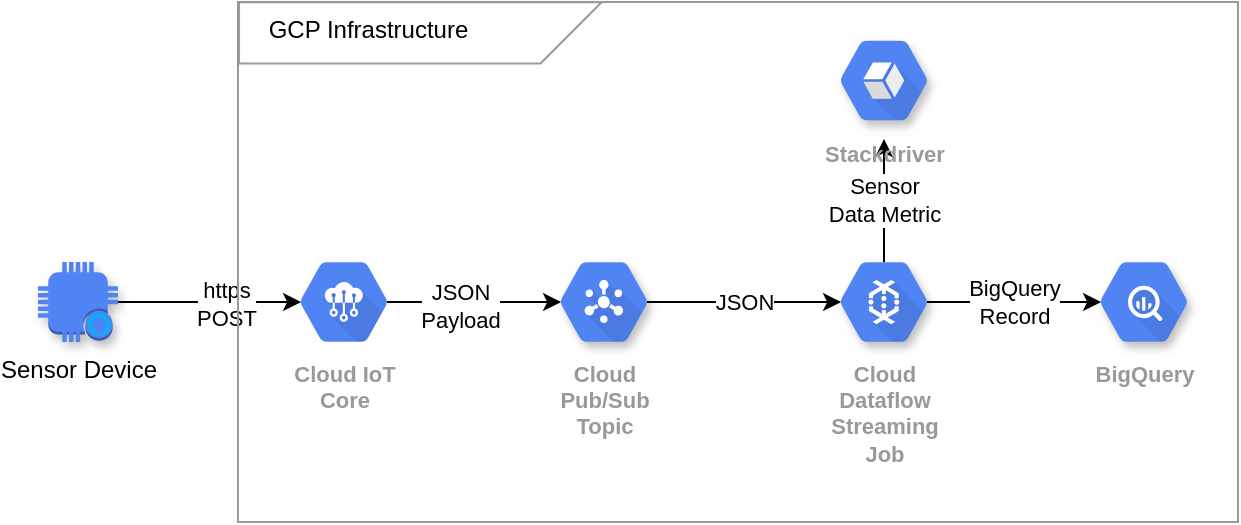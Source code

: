 <mxfile version="13.8.3" type="github" pages="2">
  <diagram id="6YZgfYD54lgICNXOSClO" name="Page-1">
    <mxGraphModel dx="721" dy="423" grid="1" gridSize="10" guides="1" tooltips="1" connect="1" arrows="1" fold="1" page="1" pageScale="1" pageWidth="850" pageHeight="1100" math="0" shadow="0">
      <root>
        <mxCell id="0" />
        <mxCell id="1" parent="0" />
        <mxCell id="aIGsuu7PZGqgF0DpAvw9-4" style="edgeStyle=orthogonalEdgeStyle;rounded=0;orthogonalLoop=1;jettySize=auto;html=1;exitX=0.825;exitY=0.5;exitDx=0;exitDy=0;exitPerimeter=0;entryX=0.175;entryY=0.5;entryDx=0;entryDy=0;entryPerimeter=0;" edge="1" parent="1" source="LUAZlB9GY4TvRt2_GT7k-1" target="aIGsuu7PZGqgF0DpAvw9-3">
          <mxGeometry relative="1" as="geometry" />
        </mxCell>
        <mxCell id="8xCyu5L2LR6TyiC7LhDT-9" value="&lt;div&gt;JSON&lt;/div&gt;&lt;div&gt;Payload&lt;br&gt;&lt;/div&gt;" style="edgeLabel;html=1;align=center;verticalAlign=middle;resizable=0;points=[];" vertex="1" connectable="0" parent="aIGsuu7PZGqgF0DpAvw9-4">
          <mxGeometry x="-0.167" y="-2" relative="1" as="geometry">
            <mxPoint as="offset" />
          </mxGeometry>
        </mxCell>
        <mxCell id="LUAZlB9GY4TvRt2_GT7k-1" value="Cloud IoT&#xa;Core" style="html=1;fillColor=#5184F3;strokeColor=none;verticalAlign=top;labelPosition=center;verticalLabelPosition=bottom;align=center;spacingTop=-6;fontSize=11;fontStyle=1;fontColor=#999999;shape=mxgraph.gcp2.hexIcon;prIcon=cloud_iot_core" parent="1" vertex="1">
          <mxGeometry x="180" y="210.75" width="66" height="58.5" as="geometry" />
        </mxCell>
        <mxCell id="8xCyu5L2LR6TyiC7LhDT-5" style="edgeStyle=orthogonalEdgeStyle;rounded=0;orthogonalLoop=1;jettySize=auto;html=1;exitX=1;exitY=0.5;exitDx=0;exitDy=0;exitPerimeter=0;entryX=0.175;entryY=0.5;entryDx=0;entryDy=0;entryPerimeter=0;" edge="1" parent="1" source="LUAZlB9GY4TvRt2_GT7k-2" target="LUAZlB9GY4TvRt2_GT7k-1">
          <mxGeometry relative="1" as="geometry" />
        </mxCell>
        <mxCell id="8xCyu5L2LR6TyiC7LhDT-6" value="&lt;div&gt;https &lt;br&gt;&lt;/div&gt;&lt;div&gt;POST&lt;/div&gt;" style="edgeLabel;html=1;align=center;verticalAlign=middle;resizable=0;points=[];" vertex="1" connectable="0" parent="8xCyu5L2LR6TyiC7LhDT-5">
          <mxGeometry x="0.183" y="-1" relative="1" as="geometry">
            <mxPoint as="offset" />
          </mxGeometry>
        </mxCell>
        <mxCell id="LUAZlB9GY4TvRt2_GT7k-2" value="Sensor Device" style="outlineConnect=0;dashed=0;verticalLabelPosition=bottom;verticalAlign=top;align=center;html=1;shape=mxgraph.aws3.alexa_enabled_device;gradientColor=none;shadow=1;fillColor=#5184F3;" parent="1" vertex="1">
          <mxGeometry x="60" y="220" width="40" height="40" as="geometry" />
        </mxCell>
        <mxCell id="aIGsuu7PZGqgF0DpAvw9-1" value="BigQuery" style="html=1;fillColor=#5184F3;strokeColor=none;verticalAlign=top;labelPosition=center;verticalLabelPosition=bottom;align=center;spacingTop=-6;fontSize=11;fontStyle=1;fontColor=#999999;shape=mxgraph.gcp2.hexIcon;prIcon=bigquery;shadow=1;dashed=1;" vertex="1" parent="1">
          <mxGeometry x="580" y="210.75" width="66" height="58.5" as="geometry" />
        </mxCell>
        <mxCell id="aIGsuu7PZGqgF0DpAvw9-6" value="&lt;div&gt;BigQuery&lt;/div&gt;&lt;div&gt;Record&lt;br&gt;&lt;/div&gt;" style="edgeStyle=orthogonalEdgeStyle;rounded=0;orthogonalLoop=1;jettySize=auto;html=1;exitX=0.825;exitY=0.5;exitDx=0;exitDy=0;exitPerimeter=0;entryX=0.175;entryY=0.5;entryDx=0;entryDy=0;entryPerimeter=0;" edge="1" parent="1" source="aIGsuu7PZGqgF0DpAvw9-2" target="aIGsuu7PZGqgF0DpAvw9-1">
          <mxGeometry relative="1" as="geometry" />
        </mxCell>
        <mxCell id="8xCyu5L2LR6TyiC7LhDT-10" value="&lt;div&gt;Sensor&lt;/div&gt;&lt;div&gt;Data Metric&lt;br&gt;&lt;/div&gt;" style="edgeStyle=orthogonalEdgeStyle;rounded=0;orthogonalLoop=1;jettySize=auto;html=1;exitX=0.5;exitY=0.16;exitDx=0;exitDy=0;exitPerimeter=0;" edge="1" parent="1" source="aIGsuu7PZGqgF0DpAvw9-2" target="aIGsuu7PZGqgF0DpAvw9-7">
          <mxGeometry relative="1" as="geometry" />
        </mxCell>
        <mxCell id="aIGsuu7PZGqgF0DpAvw9-2" value="Cloud&lt;br&gt;&lt;div&gt;Dataflow&lt;/div&gt;&lt;div&gt;Streaming&lt;/div&gt;&lt;div&gt;Job&lt;br&gt;&lt;/div&gt;" style="html=1;fillColor=#5184F3;strokeColor=none;verticalAlign=top;labelPosition=center;verticalLabelPosition=bottom;align=center;spacingTop=-6;fontSize=11;fontStyle=1;fontColor=#999999;shape=mxgraph.gcp2.hexIcon;prIcon=cloud_dataflow;shadow=1;dashed=1;" vertex="1" parent="1">
          <mxGeometry x="450" y="210.75" width="66" height="58.5" as="geometry" />
        </mxCell>
        <mxCell id="8xCyu5L2LR6TyiC7LhDT-11" value="JSON" style="edgeStyle=orthogonalEdgeStyle;rounded=0;orthogonalLoop=1;jettySize=auto;html=1;exitX=0.825;exitY=0.5;exitDx=0;exitDy=0;exitPerimeter=0;entryX=0.175;entryY=0.5;entryDx=0;entryDy=0;entryPerimeter=0;" edge="1" parent="1" source="aIGsuu7PZGqgF0DpAvw9-3" target="aIGsuu7PZGqgF0DpAvw9-2">
          <mxGeometry relative="1" as="geometry" />
        </mxCell>
        <mxCell id="aIGsuu7PZGqgF0DpAvw9-3" value="Cloud&lt;br&gt;&lt;div&gt;Pub/Sub&lt;/div&gt;&lt;div&gt;Topic&lt;/div&gt;" style="html=1;fillColor=#5184F3;strokeColor=none;verticalAlign=top;labelPosition=center;verticalLabelPosition=bottom;align=center;spacingTop=-6;fontSize=11;fontStyle=1;fontColor=#999999;shape=mxgraph.gcp2.hexIcon;prIcon=cloud_pubsub;shadow=1;dashed=1;" vertex="1" parent="1">
          <mxGeometry x="310" y="210.75" width="66" height="58.5" as="geometry" />
        </mxCell>
        <mxCell id="aIGsuu7PZGqgF0DpAvw9-7" value="Stackdriver" style="html=1;fillColor=#5184F3;strokeColor=none;verticalAlign=top;labelPosition=center;verticalLabelPosition=bottom;align=center;spacingTop=-6;fontSize=11;fontStyle=1;fontColor=#999999;shape=mxgraph.gcp2.hexIcon;prIcon=stackdriver;shadow=1;dashed=1;" vertex="1" parent="1">
          <mxGeometry x="450" y="100" width="66" height="58.5" as="geometry" />
        </mxCell>
        <mxCell id="8xCyu5L2LR6TyiC7LhDT-12" value="&amp;nbsp;&amp;nbsp;&amp;nbsp; GCP Infrastructure" style="rounded=0;whiteSpace=wrap;html=1;shadow=0;strokeColor=#999999;fillColor=none;align=left;verticalAlign=top;" vertex="1" parent="1">
          <mxGeometry x="160" y="90" width="500" height="260" as="geometry" />
        </mxCell>
        <mxCell id="8xCyu5L2LR6TyiC7LhDT-15" value="" style="shape=card;whiteSpace=wrap;html=1;shadow=0;strokeColor=#999999;fillColor=none;align=left;rotation=90;size=34;flipH=1;" vertex="1" parent="1">
          <mxGeometry x="235.87" y="14.79" width="30.57" height="181.26" as="geometry" />
        </mxCell>
      </root>
    </mxGraphModel>
  </diagram>
  <diagram id="VKgi6bkSFj8dvd0eNZsd" name="Page-2">
    <mxGraphModel dx="1046" dy="613" grid="1" gridSize="10" guides="1" tooltips="1" connect="1" arrows="1" fold="1" page="1" pageScale="1" pageWidth="850" pageHeight="1100" math="0" shadow="0">
      <root>
        <mxCell id="SfYpkvx_XkUfN46bOGZN-0" />
        <mxCell id="SfYpkvx_XkUfN46bOGZN-1" parent="SfYpkvx_XkUfN46bOGZN-0" />
        <mxCell id="SfYpkvx_XkUfN46bOGZN-23" value="" style="rounded=0;whiteSpace=wrap;html=1;shadow=0;fillColor=none;strokeColor=#999999;" vertex="1" parent="SfYpkvx_XkUfN46bOGZN-1">
          <mxGeometry x="40" y="150" width="270" height="220" as="geometry" />
        </mxCell>
        <mxCell id="SfYpkvx_XkUfN46bOGZN-25" value="v" style="rounded=0;whiteSpace=wrap;html=1;shadow=0;fillColor=none;strokeColor=#999999;" vertex="1" parent="SfYpkvx_XkUfN46bOGZN-1">
          <mxGeometry x="660" y="149" width="100" height="111" as="geometry" />
        </mxCell>
        <mxCell id="SfYpkvx_XkUfN46bOGZN-34" value="v" style="rounded=0;whiteSpace=wrap;html=1;shadow=0;fillColor=none;strokeColor=#999999;" vertex="1" parent="SfYpkvx_XkUfN46bOGZN-1">
          <mxGeometry x="560" y="149" width="100" height="111" as="geometry" />
        </mxCell>
        <mxCell id="SfYpkvx_XkUfN46bOGZN-24" value="" style="rounded=0;whiteSpace=wrap;html=1;shadow=0;fillColor=none;strokeColor=#999999;" vertex="1" parent="SfYpkvx_XkUfN46bOGZN-1">
          <mxGeometry x="310" y="260" width="450" height="110" as="geometry" />
        </mxCell>
        <mxCell id="SfYpkvx_XkUfN46bOGZN-3" value="" style="shape=image;html=1;verticalAlign=top;verticalLabelPosition=bottom;labelBackgroundColor=#ffffff;imageAspect=0;aspect=fixed;image=https://cdn1.iconfinder.com/data/icons/icons-for-a-site-1/64/advantage_eco_friendly-128.png;shadow=1;dashed=1;fillColor=#ffffff;" vertex="1" parent="SfYpkvx_XkUfN46bOGZN-1">
          <mxGeometry x="51" y="240" width="80" height="80" as="geometry" />
        </mxCell>
        <mxCell id="SfYpkvx_XkUfN46bOGZN-9" style="edgeStyle=orthogonalEdgeStyle;rounded=0;orthogonalLoop=1;jettySize=auto;html=1;exitX=1;exitY=0.5;exitDx=0;exitDy=0;exitPerimeter=0;entryX=0;entryY=0.75;entryDx=0;entryDy=0;" edge="1" parent="SfYpkvx_XkUfN46bOGZN-1" source="SfYpkvx_XkUfN46bOGZN-5" target="SfYpkvx_XkUfN46bOGZN-7">
          <mxGeometry relative="1" as="geometry" />
        </mxCell>
        <mxCell id="SfYpkvx_XkUfN46bOGZN-5" value="" style="verticalLabelPosition=bottom;html=1;fillColor=#6ABD46;strokeColor=#ffffff;verticalAlign=top;align=center;points=[[0.085,0.085,0],[0.915,0.085,0],[0.915,0.915,0],[0.085,0.915,0],[0.25,0,0],[0.5,0,0],[0.75,0,0],[1,0.25,0],[1,0.5,0],[1,0.75,0],[0.75,1,0],[0.5,1,0],[0.25,1,0],[0,0.75,0],[0,0.5,0],[0,0.25,0]];pointerEvents=1;shape=mxgraph.cisco_safe.compositeIcon;bgIcon=mxgraph.cisco_safe.architecture.generic_appliance;resIcon=mxgraph.cisco_safe.architecture.sensor;shadow=1;dashed=1;" vertex="1" parent="SfYpkvx_XkUfN46bOGZN-1">
          <mxGeometry x="111" y="285" width="34" height="30" as="geometry" />
        </mxCell>
        <mxCell id="SfYpkvx_XkUfN46bOGZN-6" value="" style="html=1;verticalLabelPosition=bottom;align=center;labelBackgroundColor=#ffffff;verticalAlign=top;strokeWidth=2;strokeColor=#0080F0;shadow=0;dashed=0;shape=mxgraph.ios7.icons.wifi;pointerEvents=1;fillColor=#ffffff;" vertex="1" parent="SfYpkvx_XkUfN46bOGZN-1">
          <mxGeometry x="131" y="261" width="29.7" height="21" as="geometry" />
        </mxCell>
        <mxCell id="SfYpkvx_XkUfN46bOGZN-17" style="edgeStyle=orthogonalEdgeStyle;rounded=0;orthogonalLoop=1;jettySize=auto;html=1;exitX=1;exitY=0.75;exitDx=0;exitDy=0;entryX=0.175;entryY=0.5;entryDx=0;entryDy=0;entryPerimeter=0;" edge="1" parent="SfYpkvx_XkUfN46bOGZN-1" source="SfYpkvx_XkUfN46bOGZN-7" target="SfYpkvx_XkUfN46bOGZN-16">
          <mxGeometry relative="1" as="geometry" />
        </mxCell>
        <mxCell id="SfYpkvx_XkUfN46bOGZN-7" value="" style="image;html=1;image=img/lib/clip_art/networking/Wireless_Router_128x128.png;shadow=1;dashed=1;fillColor=#ffffff;" vertex="1" parent="SfYpkvx_XkUfN46bOGZN-1">
          <mxGeometry x="225" y="261" width="49.62" height="52" as="geometry" />
        </mxCell>
        <mxCell id="SfYpkvx_XkUfN46bOGZN-8" value="" style="html=1;verticalLabelPosition=bottom;align=center;labelBackgroundColor=#ffffff;verticalAlign=top;strokeWidth=2;strokeColor=#0080F0;shadow=0;dashed=0;shape=mxgraph.ios7.icons.wifi;pointerEvents=1;fillColor=#ffffff;" vertex="1" parent="SfYpkvx_XkUfN46bOGZN-1">
          <mxGeometry x="196.71" y="262" width="28.29" height="20" as="geometry" />
        </mxCell>
        <mxCell id="SfYpkvx_XkUfN46bOGZN-21" value="" style="edgeStyle=orthogonalEdgeStyle;rounded=0;orthogonalLoop=1;jettySize=auto;html=1;" edge="1" parent="SfYpkvx_XkUfN46bOGZN-1" source="SfYpkvx_XkUfN46bOGZN-10" target="SfYpkvx_XkUfN46bOGZN-15">
          <mxGeometry relative="1" as="geometry" />
        </mxCell>
        <mxCell id="SfYpkvx_XkUfN46bOGZN-48" value="" style="edgeStyle=orthogonalEdgeStyle;rounded=0;orthogonalLoop=1;jettySize=auto;html=1;" edge="1" parent="SfYpkvx_XkUfN46bOGZN-1" source="SfYpkvx_XkUfN46bOGZN-10" target="SfYpkvx_XkUfN46bOGZN-26">
          <mxGeometry relative="1" as="geometry" />
        </mxCell>
        <mxCell id="SfYpkvx_XkUfN46bOGZN-10" value="" style="pointerEvents=1;shadow=0;dashed=0;html=1;strokeColor=none;aspect=fixed;labelPosition=center;verticalLabelPosition=bottom;verticalAlign=top;align=center;outlineConnect=0;shape=mxgraph.vvd.nsx_dashboard;fillColor=#3399FF;" vertex="1" parent="SfYpkvx_XkUfN46bOGZN-1">
          <mxGeometry x="688" y="80" width="50" height="46.5" as="geometry" />
        </mxCell>
        <mxCell id="SfYpkvx_XkUfN46bOGZN-12" value="BigQuery" style="html=1;fillColor=#5184F3;strokeColor=none;verticalAlign=top;labelPosition=center;verticalLabelPosition=bottom;align=center;spacingTop=-6;fontSize=11;fontStyle=1;fontColor=#999999;shape=mxgraph.gcp2.hexIcon;prIcon=bigquery;shadow=1;dashed=1;" vertex="1" parent="SfYpkvx_XkUfN46bOGZN-1">
          <mxGeometry x="680" y="271" width="66" height="58.5" as="geometry" />
        </mxCell>
        <mxCell id="SfYpkvx_XkUfN46bOGZN-19" style="edgeStyle=orthogonalEdgeStyle;rounded=0;orthogonalLoop=1;jettySize=auto;html=1;exitX=0.825;exitY=0.5;exitDx=0;exitDy=0;exitPerimeter=0;entryX=0.175;entryY=0.5;entryDx=0;entryDy=0;entryPerimeter=0;" edge="1" parent="SfYpkvx_XkUfN46bOGZN-1" source="SfYpkvx_XkUfN46bOGZN-13" target="SfYpkvx_XkUfN46bOGZN-14">
          <mxGeometry relative="1" as="geometry" />
        </mxCell>
        <mxCell id="SfYpkvx_XkUfN46bOGZN-13" value="Cloud&#xa;Pub/Sub" style="html=1;fillColor=#5184F3;strokeColor=none;verticalAlign=top;labelPosition=center;verticalLabelPosition=bottom;align=center;spacingTop=-6;fontSize=11;fontStyle=1;fontColor=#999999;shape=mxgraph.gcp2.hexIcon;prIcon=cloud_pubsub;shadow=1;dashed=1;" vertex="1" parent="SfYpkvx_XkUfN46bOGZN-1">
          <mxGeometry x="450" y="271" width="66" height="58.5" as="geometry" />
        </mxCell>
        <mxCell id="SfYpkvx_XkUfN46bOGZN-20" style="edgeStyle=orthogonalEdgeStyle;rounded=0;orthogonalLoop=1;jettySize=auto;html=1;exitX=0.825;exitY=0.5;exitDx=0;exitDy=0;exitPerimeter=0;entryX=0.175;entryY=0.5;entryDx=0;entryDy=0;entryPerimeter=0;" edge="1" parent="SfYpkvx_XkUfN46bOGZN-1" source="SfYpkvx_XkUfN46bOGZN-14" target="SfYpkvx_XkUfN46bOGZN-12">
          <mxGeometry relative="1" as="geometry" />
        </mxCell>
        <mxCell id="SfYpkvx_XkUfN46bOGZN-31" value="" style="edgeStyle=orthogonalEdgeStyle;rounded=0;orthogonalLoop=1;jettySize=auto;html=1;" edge="1" parent="SfYpkvx_XkUfN46bOGZN-1" source="SfYpkvx_XkUfN46bOGZN-14" target="SfYpkvx_XkUfN46bOGZN-30">
          <mxGeometry relative="1" as="geometry" />
        </mxCell>
        <mxCell id="SfYpkvx_XkUfN46bOGZN-14" value="Cloud&#xa;Dataflow" style="html=1;fillColor=#5184F3;strokeColor=none;verticalAlign=top;labelPosition=center;verticalLabelPosition=bottom;align=center;spacingTop=-6;fontSize=11;fontStyle=1;fontColor=#999999;shape=mxgraph.gcp2.hexIcon;prIcon=cloud_dataflow;shadow=1;dashed=1;" vertex="1" parent="SfYpkvx_XkUfN46bOGZN-1">
          <mxGeometry x="574" y="271" width="66" height="58.5" as="geometry" />
        </mxCell>
        <mxCell id="SfYpkvx_XkUfN46bOGZN-22" value="" style="edgeStyle=orthogonalEdgeStyle;rounded=0;orthogonalLoop=1;jettySize=auto;html=1;" edge="1" parent="SfYpkvx_XkUfN46bOGZN-1" source="SfYpkvx_XkUfN46bOGZN-15" target="SfYpkvx_XkUfN46bOGZN-12">
          <mxGeometry relative="1" as="geometry" />
        </mxCell>
        <mxCell id="SfYpkvx_XkUfN46bOGZN-15" value="Cloud&#xa;Datalab" style="html=1;fillColor=#5184F3;strokeColor=none;verticalAlign=top;labelPosition=center;verticalLabelPosition=bottom;align=center;spacingTop=-6;fontSize=11;fontStyle=1;fontColor=#999999;shape=mxgraph.gcp2.hexIcon;prIcon=cloud_datalab;shadow=1;dashed=1;" vertex="1" parent="SfYpkvx_XkUfN46bOGZN-1">
          <mxGeometry x="680" y="170" width="66" height="58.5" as="geometry" />
        </mxCell>
        <mxCell id="SfYpkvx_XkUfN46bOGZN-18" style="edgeStyle=orthogonalEdgeStyle;rounded=0;orthogonalLoop=1;jettySize=auto;html=1;exitX=0.825;exitY=0.5;exitDx=0;exitDy=0;exitPerimeter=0;entryX=0.175;entryY=0.5;entryDx=0;entryDy=0;entryPerimeter=0;" edge="1" parent="SfYpkvx_XkUfN46bOGZN-1" source="SfYpkvx_XkUfN46bOGZN-16" target="SfYpkvx_XkUfN46bOGZN-13">
          <mxGeometry relative="1" as="geometry" />
        </mxCell>
        <mxCell id="SfYpkvx_XkUfN46bOGZN-16" value="Cloud IoT&#xa;Core" style="html=1;fillColor=#5184F3;strokeColor=none;verticalAlign=top;labelPosition=center;verticalLabelPosition=bottom;align=center;spacingTop=-6;fontSize=11;fontStyle=1;fontColor=#999999;shape=mxgraph.gcp2.hexIcon;prIcon=cloud_iot_core;shadow=1;dashed=1;" vertex="1" parent="SfYpkvx_XkUfN46bOGZN-1">
          <mxGeometry x="340" y="271" width="66" height="58.5" as="geometry" />
        </mxCell>
        <mxCell id="SfYpkvx_XkUfN46bOGZN-26" value="Analytic" style="aspect=fixed;html=1;points=[];align=center;image;fontSize=12;image=img/lib/mscae/Person.svg;shadow=0;dashed=1;dashPattern=1 4;strokeColor=#000000;fillColor=none;" vertex="1" parent="SfYpkvx_XkUfN46bOGZN-1">
          <mxGeometry x="746" y="70" width="37" height="50" as="geometry" />
        </mxCell>
        <mxCell id="SfYpkvx_XkUfN46bOGZN-35" style="edgeStyle=orthogonalEdgeStyle;rounded=0;orthogonalLoop=1;jettySize=auto;html=1;exitX=0.5;exitY=0.16;exitDx=0;exitDy=0;exitPerimeter=0;entryX=0.633;entryY=0.894;entryDx=0;entryDy=0;entryPerimeter=0;" edge="1" parent="SfYpkvx_XkUfN46bOGZN-1" source="SfYpkvx_XkUfN46bOGZN-30" target="SfYpkvx_XkUfN46bOGZN-27">
          <mxGeometry relative="1" as="geometry" />
        </mxCell>
        <mxCell id="SfYpkvx_XkUfN46bOGZN-30" value="Stackdriver" style="html=1;fillColor=#5184F3;strokeColor=none;verticalAlign=top;labelPosition=center;verticalLabelPosition=bottom;align=center;spacingTop=-6;fontSize=11;fontStyle=1;fontColor=#999999;shape=mxgraph.gcp2.hexIcon;prIcon=stackdriver;shadow=0;dashed=1;dashPattern=1 4;" vertex="1" parent="SfYpkvx_XkUfN46bOGZN-1">
          <mxGeometry x="574" y="170" width="66" height="58.5" as="geometry" />
        </mxCell>
        <mxCell id="SfYpkvx_XkUfN46bOGZN-32" value="" style="group" vertex="1" connectable="0" parent="SfYpkvx_XkUfN46bOGZN-1">
          <mxGeometry x="588" y="91.75" width="38" height="23" as="geometry" />
        </mxCell>
        <mxCell id="SfYpkvx_XkUfN46bOGZN-27" value="" style="html=1;verticalLabelPosition=bottom;align=center;labelBackgroundColor=#ffffff;verticalAlign=top;strokeWidth=2;strokeColor=#0080F0;shadow=0;dashed=0;shape=mxgraph.ios7.icons.mail;dashPattern=1 4;fillColor=none;" vertex="1" parent="SfYpkvx_XkUfN46bOGZN-32">
          <mxGeometry y="6.5" width="30" height="16.5" as="geometry" />
        </mxCell>
        <mxCell id="SfYpkvx_XkUfN46bOGZN-28" value="" style="html=1;verticalLabelPosition=bottom;align=center;labelBackgroundColor=#ffffff;verticalAlign=top;strokeWidth=2;strokeColor=#0080F0;shadow=0;dashed=0;shape=mxgraph.ios7.icons.mail;dashPattern=1 4;" vertex="1" parent="SfYpkvx_XkUfN46bOGZN-32">
          <mxGeometry x="4" y="3" width="30" height="16.5" as="geometry" />
        </mxCell>
        <mxCell id="SfYpkvx_XkUfN46bOGZN-29" value="" style="html=1;verticalLabelPosition=bottom;align=center;labelBackgroundColor=#ffffff;verticalAlign=top;strokeWidth=2;strokeColor=#0080F0;shadow=0;dashed=0;shape=mxgraph.ios7.icons.mail;dashPattern=1 4;" vertex="1" parent="SfYpkvx_XkUfN46bOGZN-32">
          <mxGeometry x="8" width="30" height="16.5" as="geometry" />
        </mxCell>
        <mxCell id="SfYpkvx_XkUfN46bOGZN-40" value="" style="rounded=0;whiteSpace=wrap;html=1;shadow=0;fillColor=none;strokeColor=#999999;" vertex="1" parent="SfYpkvx_XkUfN46bOGZN-1">
          <mxGeometry x="40" y="380" width="720" height="100" as="geometry" />
        </mxCell>
        <mxCell id="SfYpkvx_XkUfN46bOGZN-41" value="Legend" style="text;html=1;strokeColor=none;fillColor=none;align=center;verticalAlign=middle;whiteSpace=wrap;rounded=0;shadow=0;dashed=1;dashPattern=1 4;fontStyle=1" vertex="1" parent="SfYpkvx_XkUfN46bOGZN-1">
          <mxGeometry x="380" y="380" width="40" height="20" as="geometry" />
        </mxCell>
        <mxCell id="SfYpkvx_XkUfN46bOGZN-42" value="" style="rounded=0;whiteSpace=wrap;html=1;shadow=0;fillColor=none;strokeColor=#999999;" vertex="1" parent="SfYpkvx_XkUfN46bOGZN-1">
          <mxGeometry x="51" y="410" width="36" height="20" as="geometry" />
        </mxCell>
        <mxCell id="SfYpkvx_XkUfN46bOGZN-43" value="1" style="text;html=1;fillColor=none;align=center;verticalAlign=middle;whiteSpace=wrap;rounded=0;shadow=0;strokeColor=#999999;" vertex="1" parent="SfYpkvx_XkUfN46bOGZN-1">
          <mxGeometry x="290" y="350" width="20" height="20" as="geometry" />
        </mxCell>
        <mxCell id="SfYpkvx_XkUfN46bOGZN-44" value="2" style="text;html=1;fillColor=none;align=center;verticalAlign=middle;whiteSpace=wrap;rounded=0;shadow=0;strokeColor=#999999;" vertex="1" parent="SfYpkvx_XkUfN46bOGZN-1">
          <mxGeometry x="740" y="350" width="20" height="20" as="geometry" />
        </mxCell>
        <mxCell id="SfYpkvx_XkUfN46bOGZN-45" value="3" style="text;html=1;fillColor=none;align=center;verticalAlign=middle;whiteSpace=wrap;rounded=0;shadow=0;strokeColor=#999999;" vertex="1" parent="SfYpkvx_XkUfN46bOGZN-1">
          <mxGeometry x="740" y="240" width="20" height="20" as="geometry" />
        </mxCell>
        <mxCell id="SfYpkvx_XkUfN46bOGZN-46" value="4" style="text;html=1;fillColor=none;align=center;verticalAlign=middle;whiteSpace=wrap;rounded=0;shadow=0;strokeColor=#999999;" vertex="1" parent="SfYpkvx_XkUfN46bOGZN-1">
          <mxGeometry x="640" y="240" width="20" height="20" as="geometry" />
        </mxCell>
        <mxCell id="SfYpkvx_XkUfN46bOGZN-47" value="Functional area" style="text;html=1;strokeColor=none;fillColor=none;align=center;verticalAlign=middle;whiteSpace=wrap;rounded=0;shadow=0;" vertex="1" parent="SfYpkvx_XkUfN46bOGZN-1">
          <mxGeometry x="102" y="410" width="137" height="20" as="geometry" />
        </mxCell>
        <mxCell id="SfYpkvx_XkUfN46bOGZN-49" value="" style="html=1;verticalLabelPosition=bottom;align=center;labelBackgroundColor=#ffffff;verticalAlign=top;strokeWidth=2;strokeColor=#0080F0;shadow=0;dashed=0;shape=mxgraph.ios7.icons.wifi;pointerEvents=1;fillColor=#ffffff;" vertex="1" parent="SfYpkvx_XkUfN46bOGZN-1">
          <mxGeometry x="54.15" y="440" width="29.7" height="21" as="geometry" />
        </mxCell>
        <mxCell id="SfYpkvx_XkUfN46bOGZN-50" value="Wireless communication" style="text;html=1;strokeColor=none;fillColor=none;align=center;verticalAlign=middle;whiteSpace=wrap;rounded=0;shadow=0;" vertex="1" parent="SfYpkvx_XkUfN46bOGZN-1">
          <mxGeometry x="100" y="441" width="170" height="20" as="geometry" />
        </mxCell>
        <mxCell id="SfYpkvx_XkUfN46bOGZN-51" value="1" style="text;html=1;fillColor=none;align=center;verticalAlign=middle;whiteSpace=wrap;rounded=0;shadow=0;strokeColor=#999999;" vertex="1" parent="SfYpkvx_XkUfN46bOGZN-1">
          <mxGeometry x="290" y="410" width="20" height="20" as="geometry" />
        </mxCell>
        <mxCell id="SfYpkvx_XkUfN46bOGZN-52" value="Reference # of functional area" style="text;html=1;strokeColor=none;fillColor=none;align=center;verticalAlign=middle;whiteSpace=wrap;rounded=0;shadow=0;" vertex="1" parent="SfYpkvx_XkUfN46bOGZN-1">
          <mxGeometry x="320" y="410" width="200" height="20" as="geometry" />
        </mxCell>
        <mxCell id="SfYpkvx_XkUfN46bOGZN-53" style="edgeStyle=orthogonalEdgeStyle;rounded=0;orthogonalLoop=1;jettySize=auto;html=1;" edge="1" parent="SfYpkvx_XkUfN46bOGZN-1">
          <mxGeometry relative="1" as="geometry">
            <mxPoint x="290" y="450" as="sourcePoint" />
            <mxPoint x="310" y="450" as="targetPoint" />
          </mxGeometry>
        </mxCell>
        <mxCell id="SfYpkvx_XkUfN46bOGZN-55" value="Data/Request flow" style="text;html=1;strokeColor=none;fillColor=none;align=center;verticalAlign=middle;whiteSpace=wrap;rounded=0;shadow=0;" vertex="1" parent="SfYpkvx_XkUfN46bOGZN-1">
          <mxGeometry x="330" y="440" width="143" height="20" as="geometry" />
        </mxCell>
      </root>
    </mxGraphModel>
  </diagram>
</mxfile>
